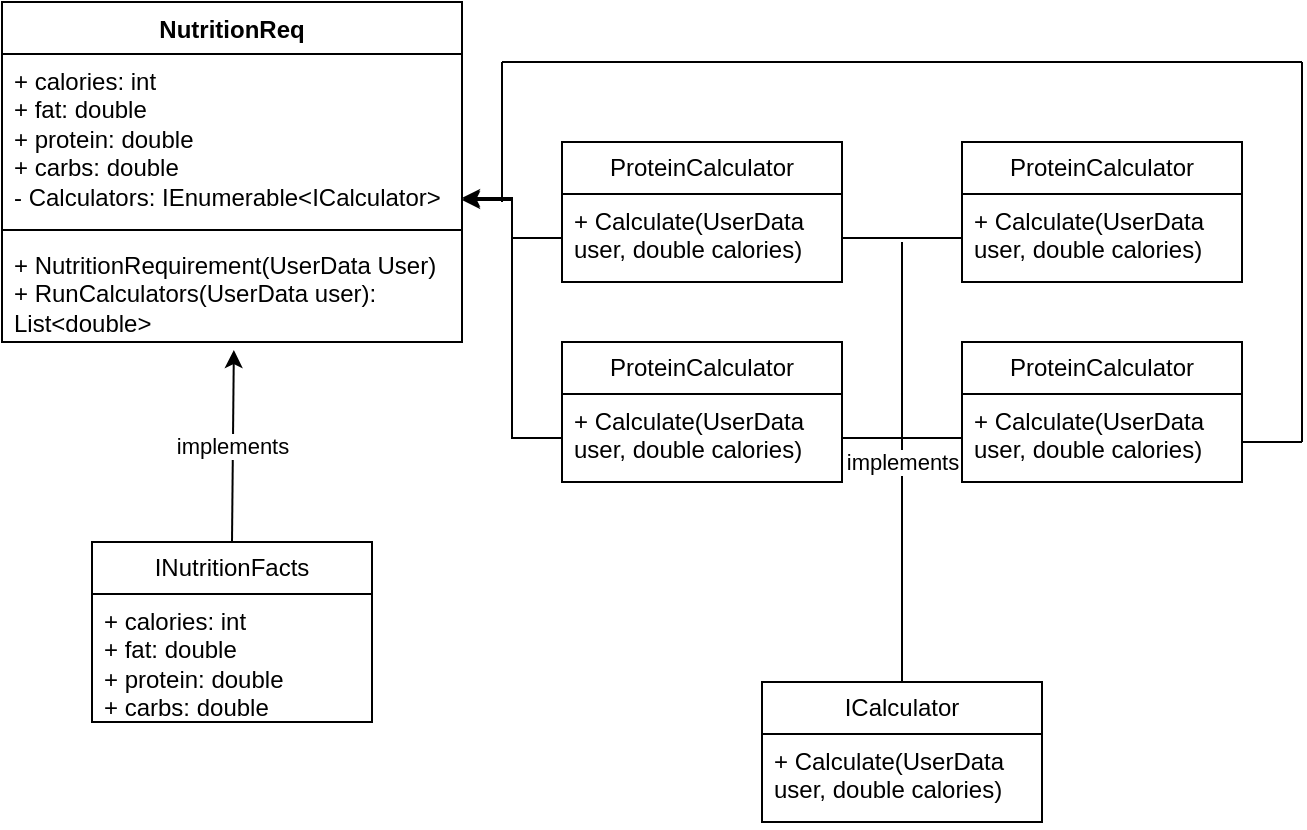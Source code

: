 <mxfile version="21.3.5" type="device">
  <diagram id="C5RBs43oDa-KdzZeNtuy" name="Page-1">
    <mxGraphModel dx="1434" dy="764" grid="0" gridSize="10" guides="1" tooltips="1" connect="1" arrows="1" fold="1" page="1" pageScale="1" pageWidth="827" pageHeight="1169" math="0" shadow="0">
      <root>
        <mxCell id="WIyWlLk6GJQsqaUBKTNV-0" />
        <mxCell id="WIyWlLk6GJQsqaUBKTNV-1" parent="WIyWlLk6GJQsqaUBKTNV-0" />
        <mxCell id="9sLRjcQ7X8aYDR6l7j2T-0" value="NutritionReq" style="swimlane;fontStyle=1;align=center;verticalAlign=top;childLayout=stackLayout;horizontal=1;startSize=26;horizontalStack=0;resizeParent=1;resizeParentMax=0;resizeLast=0;collapsible=1;marginBottom=0;whiteSpace=wrap;html=1;" vertex="1" parent="WIyWlLk6GJQsqaUBKTNV-1">
          <mxGeometry x="120" y="120" width="230" height="170" as="geometry" />
        </mxCell>
        <mxCell id="9sLRjcQ7X8aYDR6l7j2T-1" value="+ calories: int&lt;br&gt;+ fat: double&lt;br&gt;+ protein: double&lt;br&gt;+ carbs: double&lt;br&gt;- Calculators: IEnumerable&amp;lt;ICalculator&amp;gt;&lt;br&gt;" style="text;strokeColor=none;fillColor=none;align=left;verticalAlign=top;spacingLeft=4;spacingRight=4;overflow=hidden;rotatable=0;points=[[0,0.5],[1,0.5]];portConstraint=eastwest;whiteSpace=wrap;html=1;" vertex="1" parent="9sLRjcQ7X8aYDR6l7j2T-0">
          <mxGeometry y="26" width="230" height="84" as="geometry" />
        </mxCell>
        <mxCell id="9sLRjcQ7X8aYDR6l7j2T-2" value="" style="line;strokeWidth=1;fillColor=none;align=left;verticalAlign=middle;spacingTop=-1;spacingLeft=3;spacingRight=3;rotatable=0;labelPosition=right;points=[];portConstraint=eastwest;strokeColor=inherit;" vertex="1" parent="9sLRjcQ7X8aYDR6l7j2T-0">
          <mxGeometry y="110" width="230" height="8" as="geometry" />
        </mxCell>
        <mxCell id="9sLRjcQ7X8aYDR6l7j2T-3" value="+ NutritionRequirement(UserData User)&lt;br&gt;+ RunCalculators(UserData user): List&amp;lt;double&amp;gt;" style="text;strokeColor=none;fillColor=none;align=left;verticalAlign=top;spacingLeft=4;spacingRight=4;overflow=hidden;rotatable=0;points=[[0,0.5],[1,0.5]];portConstraint=eastwest;whiteSpace=wrap;html=1;" vertex="1" parent="9sLRjcQ7X8aYDR6l7j2T-0">
          <mxGeometry y="118" width="230" height="52" as="geometry" />
        </mxCell>
        <mxCell id="9sLRjcQ7X8aYDR6l7j2T-4" value="INutritionFacts" style="swimlane;fontStyle=0;childLayout=stackLayout;horizontal=1;startSize=26;fillColor=none;horizontalStack=0;resizeParent=1;resizeParentMax=0;resizeLast=0;collapsible=1;marginBottom=0;whiteSpace=wrap;html=1;" vertex="1" parent="WIyWlLk6GJQsqaUBKTNV-1">
          <mxGeometry x="165" y="390" width="140" height="90" as="geometry" />
        </mxCell>
        <mxCell id="9sLRjcQ7X8aYDR6l7j2T-5" value="+ calories: int&lt;br&gt;+ fat: double&lt;br&gt;+ protein: double&lt;br&gt;+ carbs: double" style="text;strokeColor=none;fillColor=none;align=left;verticalAlign=top;spacingLeft=4;spacingRight=4;overflow=hidden;rotatable=0;points=[[0,0.5],[1,0.5]];portConstraint=eastwest;whiteSpace=wrap;html=1;" vertex="1" parent="9sLRjcQ7X8aYDR6l7j2T-4">
          <mxGeometry y="26" width="140" height="64" as="geometry" />
        </mxCell>
        <mxCell id="9sLRjcQ7X8aYDR6l7j2T-8" value="implements" style="endArrow=classic;html=1;rounded=0;exitX=0.5;exitY=0;exitDx=0;exitDy=0;entryX=0.504;entryY=1.077;entryDx=0;entryDy=0;entryPerimeter=0;" edge="1" parent="WIyWlLk6GJQsqaUBKTNV-1" source="9sLRjcQ7X8aYDR6l7j2T-4" target="9sLRjcQ7X8aYDR6l7j2T-3">
          <mxGeometry width="50" height="50" relative="1" as="geometry">
            <mxPoint x="230" y="390" as="sourcePoint" />
            <mxPoint x="280" y="340" as="targetPoint" />
          </mxGeometry>
        </mxCell>
        <mxCell id="9sLRjcQ7X8aYDR6l7j2T-9" value="ICalculator" style="swimlane;fontStyle=0;childLayout=stackLayout;horizontal=1;startSize=26;fillColor=none;horizontalStack=0;resizeParent=1;resizeParentMax=0;resizeLast=0;collapsible=1;marginBottom=0;whiteSpace=wrap;html=1;" vertex="1" parent="WIyWlLk6GJQsqaUBKTNV-1">
          <mxGeometry x="500" y="460" width="140" height="70" as="geometry" />
        </mxCell>
        <mxCell id="9sLRjcQ7X8aYDR6l7j2T-10" value="+ Calculate(UserData user, double calories)" style="text;strokeColor=none;fillColor=none;align=left;verticalAlign=top;spacingLeft=4;spacingRight=4;overflow=hidden;rotatable=0;points=[[0,0.5],[1,0.5]];portConstraint=eastwest;whiteSpace=wrap;html=1;" vertex="1" parent="9sLRjcQ7X8aYDR6l7j2T-9">
          <mxGeometry y="26" width="140" height="44" as="geometry" />
        </mxCell>
        <mxCell id="9sLRjcQ7X8aYDR6l7j2T-17" value="ProteinCalculator" style="swimlane;fontStyle=0;childLayout=stackLayout;horizontal=1;startSize=26;fillColor=none;horizontalStack=0;resizeParent=1;resizeParentMax=0;resizeLast=0;collapsible=1;marginBottom=0;whiteSpace=wrap;html=1;" vertex="1" parent="WIyWlLk6GJQsqaUBKTNV-1">
          <mxGeometry x="400" y="290" width="140" height="70" as="geometry" />
        </mxCell>
        <mxCell id="9sLRjcQ7X8aYDR6l7j2T-18" value="+ Calculate(UserData user, double calories)" style="text;strokeColor=none;fillColor=none;align=left;verticalAlign=top;spacingLeft=4;spacingRight=4;overflow=hidden;rotatable=0;points=[[0,0.5],[1,0.5]];portConstraint=eastwest;whiteSpace=wrap;html=1;" vertex="1" parent="9sLRjcQ7X8aYDR6l7j2T-17">
          <mxGeometry y="26" width="140" height="44" as="geometry" />
        </mxCell>
        <mxCell id="9sLRjcQ7X8aYDR6l7j2T-21" value="ProteinCalculator" style="swimlane;fontStyle=0;childLayout=stackLayout;horizontal=1;startSize=26;fillColor=none;horizontalStack=0;resizeParent=1;resizeParentMax=0;resizeLast=0;collapsible=1;marginBottom=0;whiteSpace=wrap;html=1;" vertex="1" parent="WIyWlLk6GJQsqaUBKTNV-1">
          <mxGeometry x="600" y="190" width="140" height="70" as="geometry" />
        </mxCell>
        <mxCell id="9sLRjcQ7X8aYDR6l7j2T-22" value="+ Calculate(UserData user, double calories)" style="text;strokeColor=none;fillColor=none;align=left;verticalAlign=top;spacingLeft=4;spacingRight=4;overflow=hidden;rotatable=0;points=[[0,0.5],[1,0.5]];portConstraint=eastwest;whiteSpace=wrap;html=1;" vertex="1" parent="9sLRjcQ7X8aYDR6l7j2T-21">
          <mxGeometry y="26" width="140" height="44" as="geometry" />
        </mxCell>
        <mxCell id="9sLRjcQ7X8aYDR6l7j2T-23" value="ProteinCalculator" style="swimlane;fontStyle=0;childLayout=stackLayout;horizontal=1;startSize=26;fillColor=none;horizontalStack=0;resizeParent=1;resizeParentMax=0;resizeLast=0;collapsible=1;marginBottom=0;whiteSpace=wrap;html=1;" vertex="1" parent="WIyWlLk6GJQsqaUBKTNV-1">
          <mxGeometry x="400" y="190" width="140" height="70" as="geometry" />
        </mxCell>
        <mxCell id="9sLRjcQ7X8aYDR6l7j2T-24" value="+ Calculate(UserData user, double calories)" style="text;strokeColor=none;fillColor=none;align=left;verticalAlign=top;spacingLeft=4;spacingRight=4;overflow=hidden;rotatable=0;points=[[0,0.5],[1,0.5]];portConstraint=eastwest;whiteSpace=wrap;html=1;" vertex="1" parent="9sLRjcQ7X8aYDR6l7j2T-23">
          <mxGeometry y="26" width="140" height="44" as="geometry" />
        </mxCell>
        <mxCell id="9sLRjcQ7X8aYDR6l7j2T-25" value="ProteinCalculator" style="swimlane;fontStyle=0;childLayout=stackLayout;horizontal=1;startSize=26;fillColor=none;horizontalStack=0;resizeParent=1;resizeParentMax=0;resizeLast=0;collapsible=1;marginBottom=0;whiteSpace=wrap;html=1;" vertex="1" parent="WIyWlLk6GJQsqaUBKTNV-1">
          <mxGeometry x="600" y="290" width="140" height="70" as="geometry" />
        </mxCell>
        <mxCell id="9sLRjcQ7X8aYDR6l7j2T-26" value="+ Calculate(UserData user, double calories)" style="text;strokeColor=none;fillColor=none;align=left;verticalAlign=top;spacingLeft=4;spacingRight=4;overflow=hidden;rotatable=0;points=[[0,0.5],[1,0.5]];portConstraint=eastwest;whiteSpace=wrap;html=1;" vertex="1" parent="9sLRjcQ7X8aYDR6l7j2T-25">
          <mxGeometry y="26" width="140" height="44" as="geometry" />
        </mxCell>
        <mxCell id="9sLRjcQ7X8aYDR6l7j2T-28" value="implements" style="endArrow=none;html=1;rounded=0;exitX=0.5;exitY=0;exitDx=0;exitDy=0;" edge="1" parent="WIyWlLk6GJQsqaUBKTNV-1" source="9sLRjcQ7X8aYDR6l7j2T-9">
          <mxGeometry width="50" height="50" relative="1" as="geometry">
            <mxPoint x="570" y="450" as="sourcePoint" />
            <mxPoint x="570" y="240" as="targetPoint" />
          </mxGeometry>
        </mxCell>
        <mxCell id="9sLRjcQ7X8aYDR6l7j2T-29" value="" style="endArrow=none;html=1;rounded=0;entryX=1;entryY=0.5;entryDx=0;entryDy=0;exitX=0;exitY=0.5;exitDx=0;exitDy=0;" edge="1" parent="WIyWlLk6GJQsqaUBKTNV-1" source="9sLRjcQ7X8aYDR6l7j2T-26" target="9sLRjcQ7X8aYDR6l7j2T-18">
          <mxGeometry width="50" height="50" relative="1" as="geometry">
            <mxPoint x="390" y="460" as="sourcePoint" />
            <mxPoint x="440" y="410" as="targetPoint" />
          </mxGeometry>
        </mxCell>
        <mxCell id="9sLRjcQ7X8aYDR6l7j2T-30" value="" style="endArrow=none;html=1;rounded=0;entryX=0;entryY=0.5;entryDx=0;entryDy=0;exitX=1;exitY=0.5;exitDx=0;exitDy=0;" edge="1" parent="WIyWlLk6GJQsqaUBKTNV-1" source="9sLRjcQ7X8aYDR6l7j2T-24" target="9sLRjcQ7X8aYDR6l7j2T-22">
          <mxGeometry width="50" height="50" relative="1" as="geometry">
            <mxPoint x="540" y="270" as="sourcePoint" />
            <mxPoint x="590" y="220" as="targetPoint" />
          </mxGeometry>
        </mxCell>
        <mxCell id="9sLRjcQ7X8aYDR6l7j2T-31" style="edgeStyle=orthogonalEdgeStyle;rounded=0;orthogonalLoop=1;jettySize=auto;html=1;exitX=0;exitY=0.5;exitDx=0;exitDy=0;entryX=1;entryY=0.857;entryDx=0;entryDy=0;entryPerimeter=0;" edge="1" parent="WIyWlLk6GJQsqaUBKTNV-1" source="9sLRjcQ7X8aYDR6l7j2T-18" target="9sLRjcQ7X8aYDR6l7j2T-1">
          <mxGeometry relative="1" as="geometry" />
        </mxCell>
        <mxCell id="9sLRjcQ7X8aYDR6l7j2T-32" style="edgeStyle=orthogonalEdgeStyle;rounded=0;orthogonalLoop=1;jettySize=auto;html=1;entryX=1;entryY=0.869;entryDx=0;entryDy=0;entryPerimeter=0;" edge="1" parent="WIyWlLk6GJQsqaUBKTNV-1" source="9sLRjcQ7X8aYDR6l7j2T-24" target="9sLRjcQ7X8aYDR6l7j2T-1">
          <mxGeometry relative="1" as="geometry" />
        </mxCell>
        <mxCell id="9sLRjcQ7X8aYDR6l7j2T-34" value="" style="endArrow=none;html=1;rounded=0;" edge="1" parent="WIyWlLk6GJQsqaUBKTNV-1">
          <mxGeometry width="50" height="50" relative="1" as="geometry">
            <mxPoint x="740" y="340" as="sourcePoint" />
            <mxPoint x="770" y="340" as="targetPoint" />
          </mxGeometry>
        </mxCell>
        <mxCell id="9sLRjcQ7X8aYDR6l7j2T-35" value="" style="endArrow=none;html=1;rounded=0;" edge="1" parent="WIyWlLk6GJQsqaUBKTNV-1">
          <mxGeometry width="50" height="50" relative="1" as="geometry">
            <mxPoint x="770" y="340" as="sourcePoint" />
            <mxPoint x="770" y="150" as="targetPoint" />
          </mxGeometry>
        </mxCell>
        <mxCell id="9sLRjcQ7X8aYDR6l7j2T-36" value="" style="endArrow=none;html=1;rounded=0;" edge="1" parent="WIyWlLk6GJQsqaUBKTNV-1">
          <mxGeometry width="50" height="50" relative="1" as="geometry">
            <mxPoint x="570" y="150" as="sourcePoint" />
            <mxPoint x="770" y="150" as="targetPoint" />
          </mxGeometry>
        </mxCell>
        <mxCell id="9sLRjcQ7X8aYDR6l7j2T-37" value="" style="endArrow=none;html=1;rounded=0;" edge="1" parent="WIyWlLk6GJQsqaUBKTNV-1">
          <mxGeometry width="50" height="50" relative="1" as="geometry">
            <mxPoint x="370" y="150" as="sourcePoint" />
            <mxPoint x="570" y="150" as="targetPoint" />
          </mxGeometry>
        </mxCell>
        <mxCell id="9sLRjcQ7X8aYDR6l7j2T-38" value="" style="endArrow=none;html=1;rounded=0;" edge="1" parent="WIyWlLk6GJQsqaUBKTNV-1">
          <mxGeometry width="50" height="50" relative="1" as="geometry">
            <mxPoint x="370" y="220" as="sourcePoint" />
            <mxPoint x="370" y="150" as="targetPoint" />
          </mxGeometry>
        </mxCell>
      </root>
    </mxGraphModel>
  </diagram>
</mxfile>
